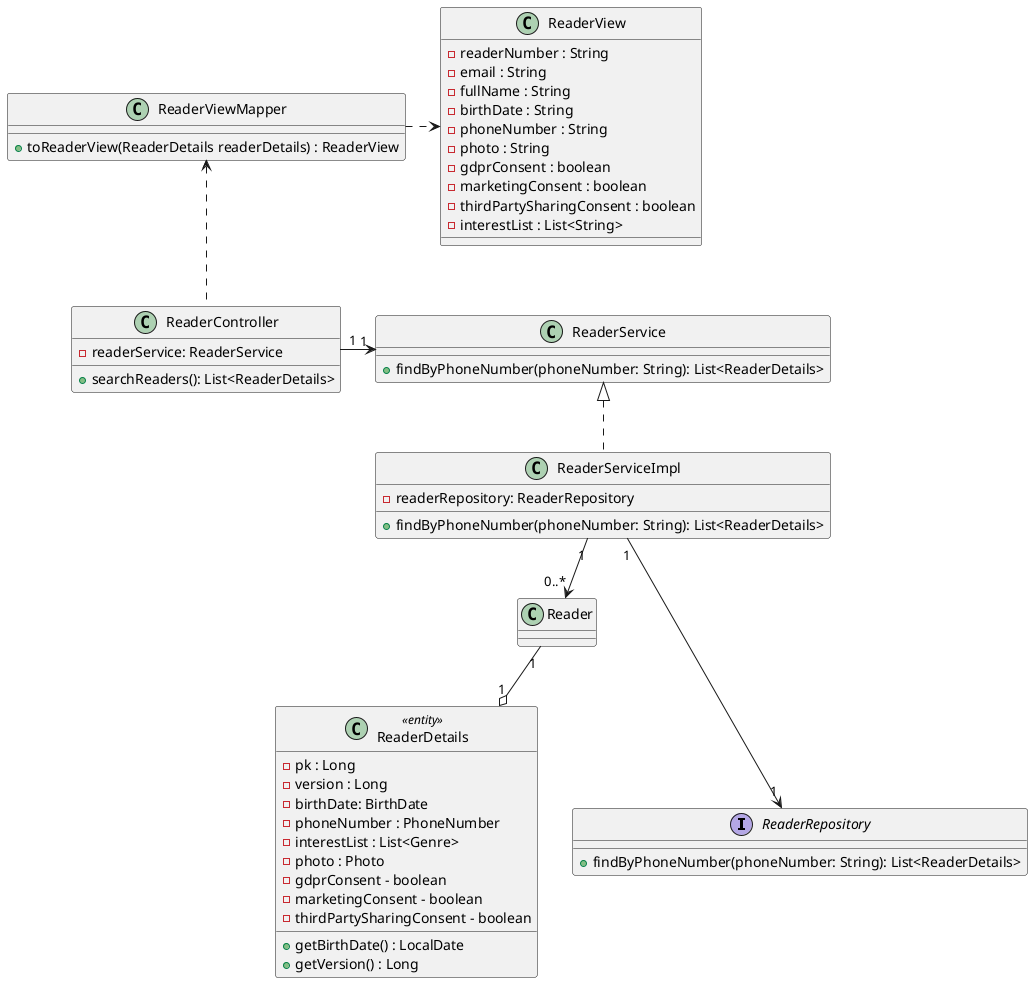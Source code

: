 @startuml
'https://plantuml.com/sequence-diagram

interface ReaderRepository {
    + findByPhoneNumber(phoneNumber: String): List<ReaderDetails>
}

class ReaderService {
    + findByPhoneNumber(phoneNumber: String): List<ReaderDetails>
}

class ReaderServiceImpl implements ReaderService {
    - readerRepository: ReaderRepository
        + findByPhoneNumber(phoneNumber: String): List<ReaderDetails>
}

class ReaderController {
    - readerService: ReaderService
    + searchReaders(): List<ReaderDetails>
}

class ReaderView{
    - readerNumber : String
    - email : String
    - fullName : String
    - birthDate : String
    - phoneNumber : String
    - photo : String
    - gdprConsent : boolean
    - marketingConsent : boolean
    - thirdPartySharingConsent : boolean
    - interestList : List<String>
}

class ReaderDetails <<entity>>{
    - pk : Long
    - version : Long
    - birthDate: BirthDate
    - phoneNumber : PhoneNumber
    - interestList : List<Genre>
    - photo : Photo
    - gdprConsent - boolean
    - marketingConsent - boolean
    - thirdPartySharingConsent - boolean
    + getBirthDate() : LocalDate
    + getVersion() : Long
}

class ReaderViewMapper{
 + toReaderView(ReaderDetails readerDetails) : ReaderView
}

ReaderController "1" -> "1" ReaderService
ReaderServiceImpl "1" ---> "1" ReaderRepository

ReaderController .up.> ReaderViewMapper
ReaderViewMapper .right.> ReaderView

ReaderDetails "1" o-up- "1" Reader
ReaderServiceImpl "1" --> "0..*" Reader

@enduml
